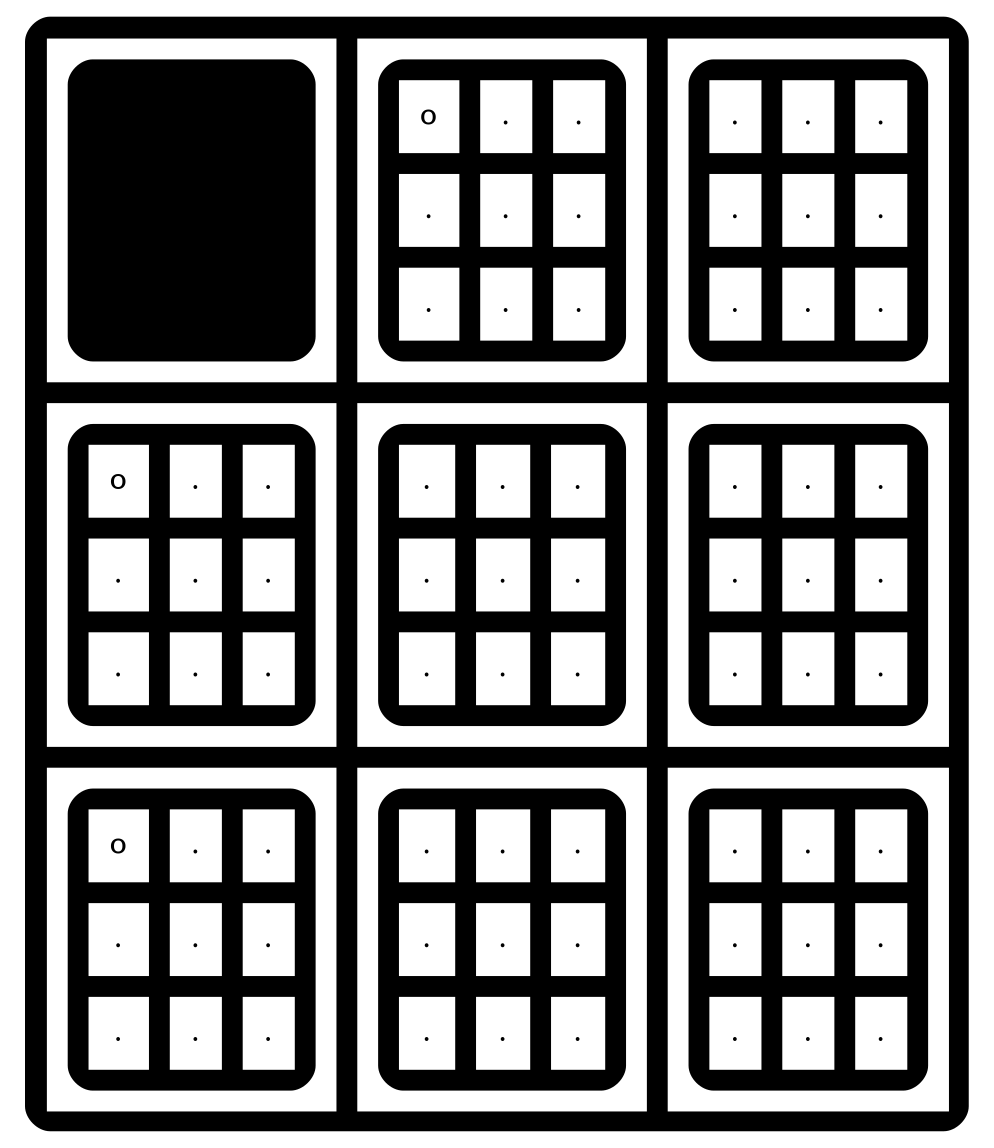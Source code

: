 digraph  {
a0 [shape=none label=<
<TABLE border="0" cellspacing="10" cellpadding="10" style="rounded" bgcolor="black">
<TR>

<TD bgcolor="white">
<TABLE border="0" cellspacing="10" cellpadding="10" style="rounded" bgcolor="black">
<TR>
<TD bgcolor="black">&nbsp;</TD>
<TD bgcolor="black">&nbsp;</TD>
<TD bgcolor="black">&nbsp;</TD>
</TR>
<TR>
<TD bgcolor="black">&nbsp;</TD>
<TD bgcolor="black">&nbsp;</TD>
<TD bgcolor="black">&nbsp;</TD>
</TR>
<TR>
<TD bgcolor="black">&nbsp;</TD>
<TD bgcolor="black">&nbsp;</TD>
<TD bgcolor="black">&nbsp;</TD>
</TR>
</TABLE>
</TD>

<TD bgcolor="white">
<TABLE border="0" cellspacing="10" cellpadding="10" style="rounded" bgcolor="black">
<TR>
<TD bgcolor="white">o</TD>
<TD bgcolor="white">.</TD>
<TD bgcolor="white">.</TD>
</TR>

<TR>
<TD bgcolor="white">.</TD>
<TD bgcolor="white">.</TD>
<TD bgcolor="white">.</TD>
</TR>

<TR>
<TD bgcolor="white">.</TD>
<TD bgcolor="white">.</TD>
<TD bgcolor="white">.</TD>
</TR>
</TABLE>
</TD>

<TD bgcolor="white">
<TABLE border="0" cellspacing="10" cellpadding="10" style="rounded" bgcolor="black">
<TR>
<TD bgcolor="white">.</TD>
<TD bgcolor="white">.</TD>
<TD bgcolor="white">.</TD>
</TR>

<TR>
<TD bgcolor="white">.</TD>
<TD bgcolor="white">.</TD>
<TD bgcolor="white">.</TD>
</TR>

<TR>
<TD bgcolor="white">.</TD>
<TD bgcolor="white">.</TD>
<TD bgcolor="white">.</TD>
</TR>
</TABLE>
</TD>

</TR>
<TR>

<TD bgcolor="white">
<TABLE border="0" cellspacing="10" cellpadding="10" style="rounded" bgcolor="black">
<TR>
<TD bgcolor="white">o</TD>
<TD bgcolor="white">.</TD>
<TD bgcolor="white">.</TD>
</TR>

<TR>
<TD bgcolor="white">.</TD>
<TD bgcolor="white">.</TD>
<TD bgcolor="white">.</TD>
</TR>

<TR>
<TD bgcolor="white">.</TD>
<TD bgcolor="white">.</TD>
<TD bgcolor="white">.</TD>
</TR>
</TABLE>
</TD>

<TD bgcolor="white">
<TABLE border="0" cellspacing="10" cellpadding="10" style="rounded" bgcolor="black">
<TR>
<TD bgcolor="white">.</TD>
<TD bgcolor="white">.</TD>
<TD bgcolor="white">.</TD>
</TR>

<TR>
<TD bgcolor="white">.</TD>
<TD bgcolor="white">.</TD>
<TD bgcolor="white">.</TD>
</TR>

<TR>
<TD bgcolor="white">.</TD>
<TD bgcolor="white">.</TD>
<TD bgcolor="white">.</TD>
</TR>
</TABLE>
</TD>

<TD bgcolor="white">
<TABLE border="0" cellspacing="10" cellpadding="10" style="rounded" bgcolor="black">
<TR>
<TD bgcolor="white">.</TD>
<TD bgcolor="white">.</TD>
<TD bgcolor="white">.</TD>
</TR>

<TR>
<TD bgcolor="white">.</TD>
<TD bgcolor="white">.</TD>
<TD bgcolor="white">.</TD>
</TR>

<TR>
<TD bgcolor="white">.</TD>
<TD bgcolor="white">.</TD>
<TD bgcolor="white">.</TD>
</TR>
</TABLE>
</TD>

</TR>
<TR>

<TD bgcolor="white">
<TABLE border="0" cellspacing="10" cellpadding="10" style="rounded" bgcolor="black">
<TR>
<TD bgcolor="white">o</TD>
<TD bgcolor="white">.</TD>
<TD bgcolor="white">.</TD>
</TR>

<TR>
<TD bgcolor="white">.</TD>
<TD bgcolor="white">.</TD>
<TD bgcolor="white">.</TD>
</TR>

<TR>
<TD bgcolor="white">.</TD>
<TD bgcolor="white">.</TD>
<TD bgcolor="white">.</TD>
</TR>
</TABLE>
</TD>

<TD bgcolor="white">
<TABLE border="0" cellspacing="10" cellpadding="10" style="rounded" bgcolor="black">
<TR>
<TD bgcolor="white">.</TD>
<TD bgcolor="white">.</TD>
<TD bgcolor="white">.</TD>
</TR>

<TR>
<TD bgcolor="white">.</TD>
<TD bgcolor="white">.</TD>
<TD bgcolor="white">.</TD>
</TR>

<TR>
<TD bgcolor="white">.</TD>
<TD bgcolor="white">.</TD>
<TD bgcolor="white">.</TD>
</TR>
</TABLE>
</TD>

<TD bgcolor="white">
<TABLE border="0" cellspacing="10" cellpadding="10" style="rounded" bgcolor="black">
<TR>
<TD bgcolor="white">.</TD>
<TD bgcolor="white">.</TD>
<TD bgcolor="white">.</TD>
</TR>

<TR>
<TD bgcolor="white">.</TD>
<TD bgcolor="white">.</TD>
<TD bgcolor="white">.</TD>
</TR>

<TR>
<TD bgcolor="white">.</TD>
<TD bgcolor="white">.</TD>
<TD bgcolor="white">.</TD>
</TR>
</TABLE>
</TD>

</TR>
</TABLE>

>];

}
